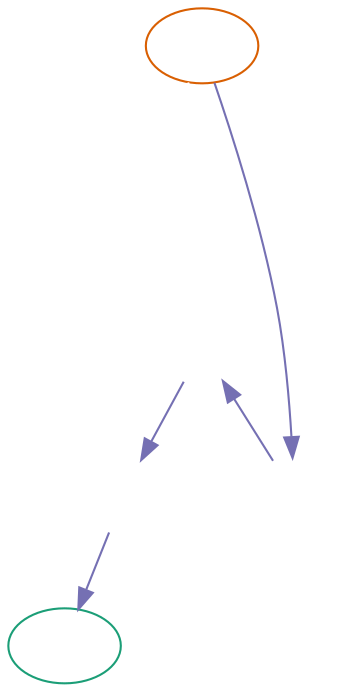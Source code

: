 digraph G {
    dpi=500
    bgcolor="transparent"
    node [colorscheme=dark23]
    edge [colorscheme=dark23]

    edge [color=white]
    node [color=white, fontcolor=white]

    1 -> 2 [dir=none]
    2 -> 3 [dir=none]
    1 -> 4 [color=3]
    3 -> 4 [dir=back, color=3]
    2 -> 5 [dir=none, style=dotted]
    2 -> 6 [dir=none]
    3 -> 6 [color=3]
    6 -> 5 [color=3]

    1 [color=2]
    5 [color=1]
}
